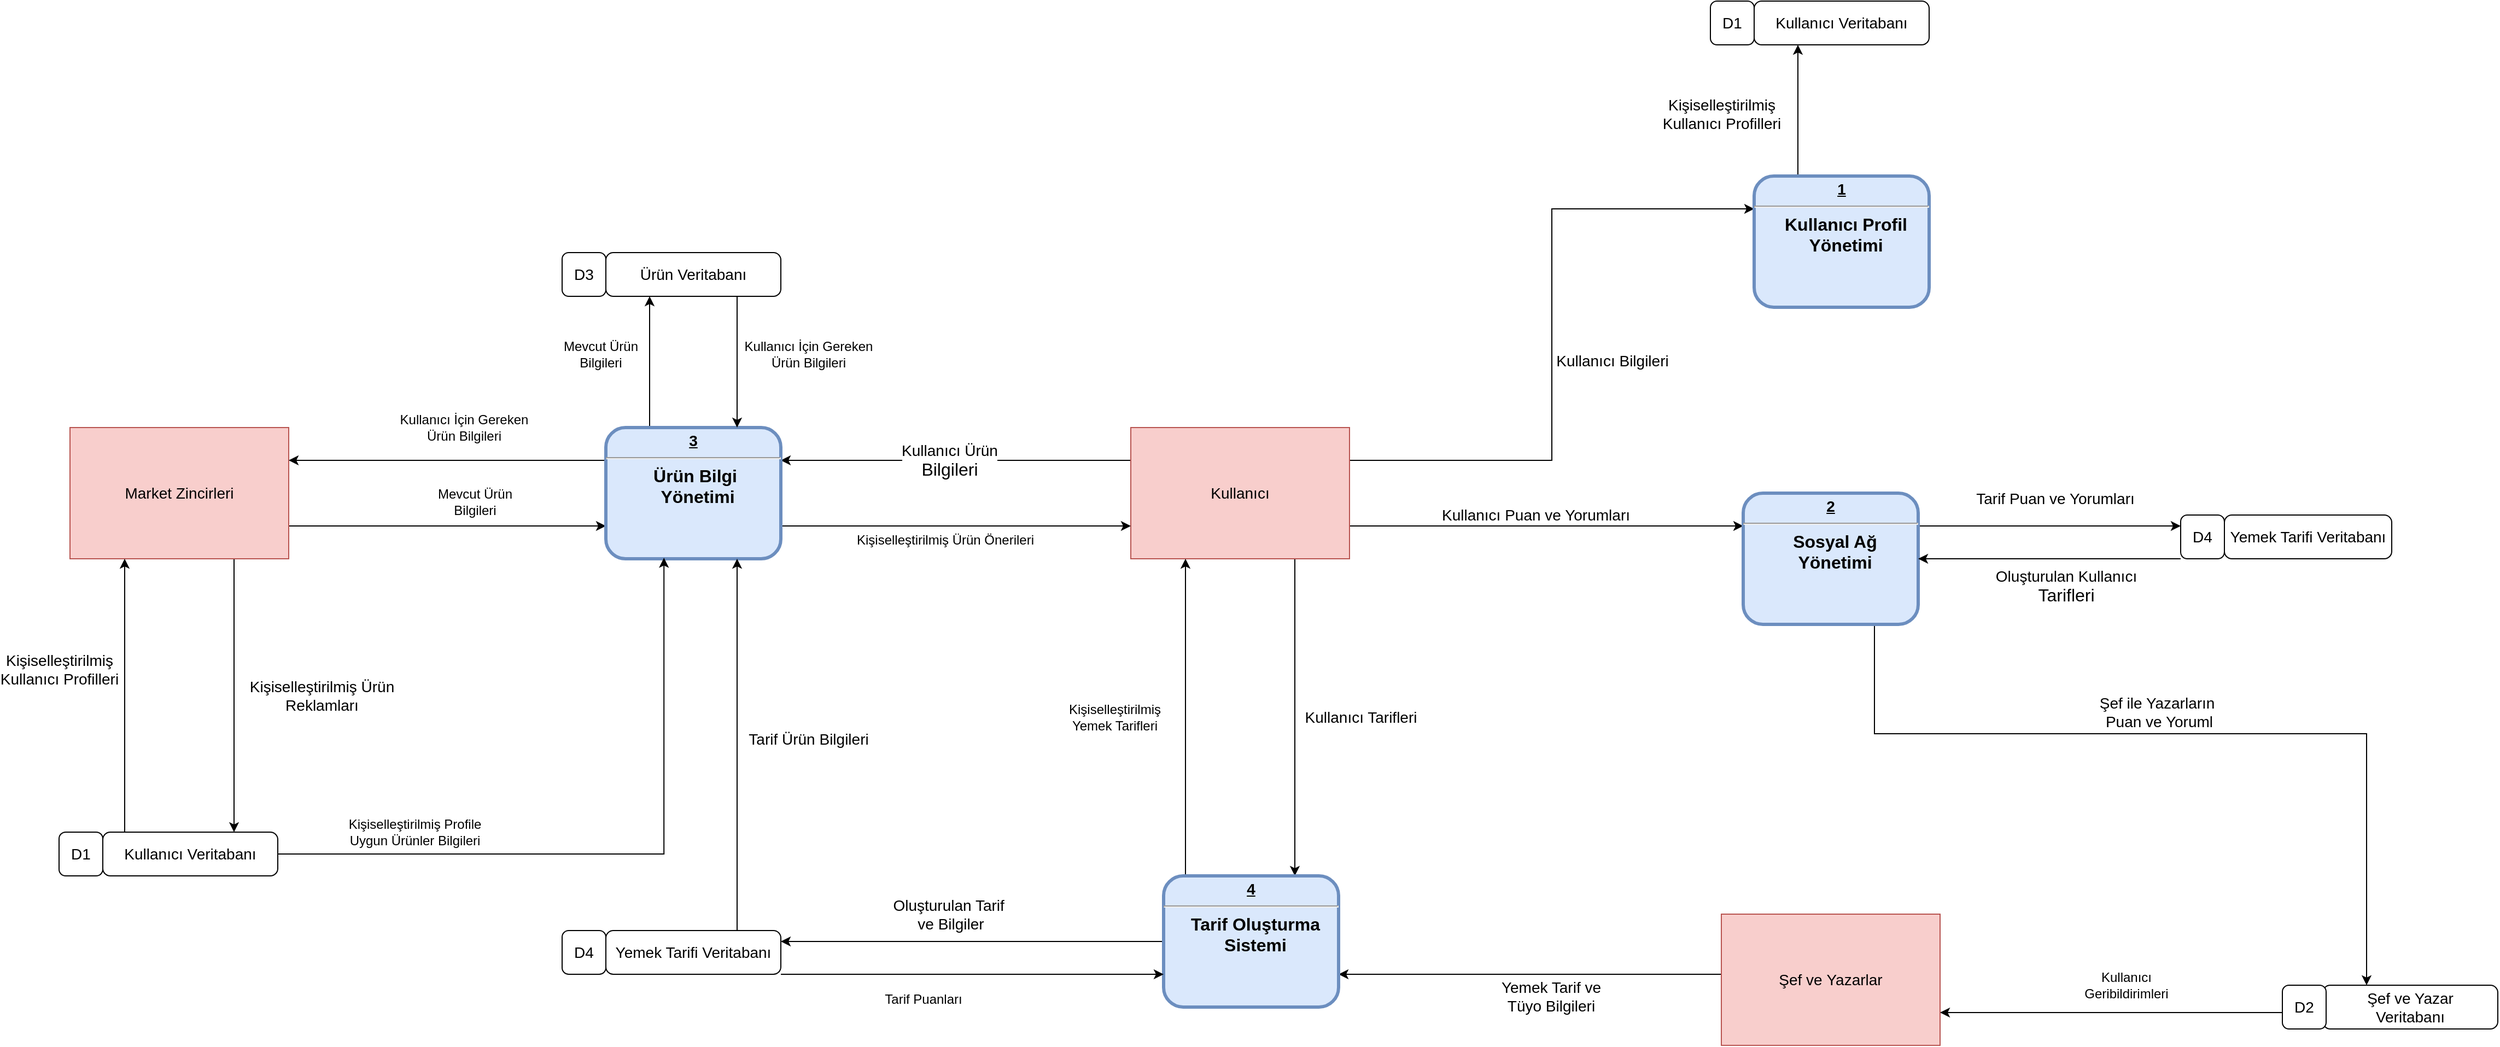 <mxfile version="24.1.0" type="device">
  <diagram name="Sayfa -1" id="8dzgKyKwZL4ntzZUNiMG">
    <mxGraphModel dx="4076" dy="1927" grid="1" gridSize="10" guides="1" tooltips="1" connect="1" arrows="1" fold="1" page="1" pageScale="1" pageWidth="827" pageHeight="1169" math="0" shadow="0">
      <root>
        <mxCell id="0" />
        <mxCell id="1" parent="0" />
        <mxCell id="xXC5auMIEub-TNPqcFPX-44" style="edgeStyle=orthogonalEdgeStyle;rounded=0;orthogonalLoop=1;jettySize=auto;html=1;exitX=1;exitY=0.25;exitDx=0;exitDy=0;entryX=0;entryY=0.25;entryDx=0;entryDy=0;fontFamily=Helvetica;fontSize=12;fontColor=default;" parent="1" source="xXC5auMIEub-TNPqcFPX-1" target="xXC5auMIEub-TNPqcFPX-7" edge="1">
          <mxGeometry relative="1" as="geometry" />
        </mxCell>
        <mxCell id="xXC5auMIEub-TNPqcFPX-45" value="&lt;font style=&quot;font-size: 14px;&quot;&gt;Kullanıcı Bilgileri&lt;/font&gt;" style="edgeLabel;html=1;align=center;verticalAlign=middle;resizable=0;points=[];rounded=1;strokeColor=default;fontFamily=Helvetica;fontSize=12;fontColor=default;fillColor=default;" parent="xXC5auMIEub-TNPqcFPX-44" vertex="1" connectable="0">
          <mxGeometry x="-0.117" y="1" relative="1" as="geometry">
            <mxPoint x="56" y="-11" as="offset" />
          </mxGeometry>
        </mxCell>
        <mxCell id="xXC5auMIEub-TNPqcFPX-47" style="edgeStyle=orthogonalEdgeStyle;rounded=0;orthogonalLoop=1;jettySize=auto;html=1;entryX=0.75;entryY=0;entryDx=0;entryDy=0;fontFamily=Helvetica;fontSize=12;fontColor=default;exitX=0.75;exitY=1;exitDx=0;exitDy=0;" parent="1" source="xXC5auMIEub-TNPqcFPX-1" target="xXC5auMIEub-TNPqcFPX-8" edge="1">
          <mxGeometry relative="1" as="geometry" />
        </mxCell>
        <mxCell id="xXC5auMIEub-TNPqcFPX-49" value="&lt;font style=&quot;font-size: 14px;&quot;&gt;Kullanıcı Tarifleri&lt;/font&gt;" style="edgeLabel;html=1;align=center;verticalAlign=middle;resizable=0;points=[];rounded=1;strokeColor=default;fontFamily=Helvetica;fontSize=12;fontColor=default;fillColor=default;" parent="xXC5auMIEub-TNPqcFPX-47" vertex="1" connectable="0">
          <mxGeometry x="-0.004" y="2" relative="1" as="geometry">
            <mxPoint x="58" as="offset" />
          </mxGeometry>
        </mxCell>
        <mxCell id="xXC5auMIEub-TNPqcFPX-54" style="edgeStyle=orthogonalEdgeStyle;rounded=0;orthogonalLoop=1;jettySize=auto;html=1;entryX=1;entryY=0.25;entryDx=0;entryDy=0;fontFamily=Helvetica;fontSize=12;fontColor=default;exitX=0;exitY=0.25;exitDx=0;exitDy=0;" parent="1" source="xXC5auMIEub-TNPqcFPX-1" target="xXC5auMIEub-TNPqcFPX-4" edge="1">
          <mxGeometry relative="1" as="geometry">
            <mxPoint x="-670" y="150" as="sourcePoint" />
            <Array as="points" />
          </mxGeometry>
        </mxCell>
        <mxCell id="xXC5auMIEub-TNPqcFPX-55" value="&lt;font style=&quot;font-size: 14px;&quot;&gt;Kullanıcı Ürün&lt;/font&gt;&lt;div&gt;&lt;font size=&quot;3&quot;&gt;Bilgileri&lt;/font&gt;&lt;/div&gt;" style="edgeLabel;html=1;align=center;verticalAlign=middle;resizable=0;points=[];rounded=1;strokeColor=default;fontFamily=Helvetica;fontSize=12;fontColor=default;fillColor=default;" parent="xXC5auMIEub-TNPqcFPX-54" vertex="1" connectable="0">
          <mxGeometry x="0.154" y="1" relative="1" as="geometry">
            <mxPoint x="18" y="-1" as="offset" />
          </mxGeometry>
        </mxCell>
        <mxCell id="xXC5auMIEub-TNPqcFPX-66" style="edgeStyle=orthogonalEdgeStyle;rounded=0;orthogonalLoop=1;jettySize=auto;html=1;exitX=1;exitY=0.75;exitDx=0;exitDy=0;fontFamily=Helvetica;fontSize=12;fontColor=default;entryX=0;entryY=0.25;entryDx=0;entryDy=0;" parent="1" source="xXC5auMIEub-TNPqcFPX-1" target="xXC5auMIEub-TNPqcFPX-5" edge="1">
          <mxGeometry relative="1" as="geometry">
            <mxPoint x="-110" y="290" as="targetPoint" />
          </mxGeometry>
        </mxCell>
        <mxCell id="xXC5auMIEub-TNPqcFPX-67" value="&lt;font style=&quot;font-size: 14px;&quot;&gt;Kullanıcı Puan ve Yorumları&lt;/font&gt;" style="edgeLabel;html=1;align=center;verticalAlign=middle;resizable=0;points=[];rounded=1;strokeColor=default;fontFamily=Helvetica;fontSize=12;fontColor=default;fillColor=default;" parent="xXC5auMIEub-TNPqcFPX-66" vertex="1" connectable="0">
          <mxGeometry x="-0.249" y="-3" relative="1" as="geometry">
            <mxPoint x="35" y="-13" as="offset" />
          </mxGeometry>
        </mxCell>
        <mxCell id="xXC5auMIEub-TNPqcFPX-68" value="" style="edgeLabel;html=1;align=center;verticalAlign=middle;resizable=0;points=[];rounded=1;strokeColor=default;fontFamily=Helvetica;fontSize=12;fontColor=default;fillColor=default;" parent="xXC5auMIEub-TNPqcFPX-66" vertex="1" connectable="0">
          <mxGeometry x="0.067" y="12" relative="1" as="geometry">
            <mxPoint as="offset" />
          </mxGeometry>
        </mxCell>
        <mxCell id="xXC5auMIEub-TNPqcFPX-1" value="&lt;font style=&quot;font-size: 14px;&quot;&gt;Kullanıcı&lt;/font&gt;" style="rounded=0;whiteSpace=wrap;html=1;fillColor=#f8cecc;strokeColor=#b85450;" parent="1" vertex="1">
          <mxGeometry x="-640" y="200" width="200" height="120" as="geometry" />
        </mxCell>
        <mxCell id="xXC5auMIEub-TNPqcFPX-48" style="edgeStyle=orthogonalEdgeStyle;rounded=0;orthogonalLoop=1;jettySize=auto;html=1;entryX=1;entryY=0.75;entryDx=0;entryDy=0;fontFamily=Helvetica;fontSize=12;fontColor=default;" parent="1" source="xXC5auMIEub-TNPqcFPX-2" target="xXC5auMIEub-TNPqcFPX-8" edge="1">
          <mxGeometry relative="1" as="geometry">
            <Array as="points">
              <mxPoint x="-190" y="700" />
              <mxPoint x="-190" y="700" />
            </Array>
          </mxGeometry>
        </mxCell>
        <mxCell id="xXC5auMIEub-TNPqcFPX-50" value="&lt;span style=&quot;font-size: 14px;&quot;&gt;Yemek Tarif ve&lt;/span&gt;&lt;div&gt;&lt;span style=&quot;font-size: 14px;&quot;&gt;Tüyo Bilgileri&lt;/span&gt;&lt;/div&gt;" style="edgeLabel;html=1;align=center;verticalAlign=middle;resizable=0;points=[];rounded=1;strokeColor=default;fontFamily=Helvetica;fontSize=12;fontColor=default;fillColor=default;" parent="xXC5auMIEub-TNPqcFPX-48" vertex="1" connectable="0">
          <mxGeometry x="-0.144" y="-2" relative="1" as="geometry">
            <mxPoint x="-6" y="22" as="offset" />
          </mxGeometry>
        </mxCell>
        <mxCell id="xXC5auMIEub-TNPqcFPX-2" value="&lt;font style=&quot;font-size: 14px;&quot;&gt;Şef ve&amp;nbsp;&lt;/font&gt;&lt;span style=&quot;font-size: 14px; background-color: initial;&quot;&gt;Yazarlar&lt;/span&gt;" style="rounded=0;whiteSpace=wrap;html=1;fillColor=#f8cecc;strokeColor=#b85450;" parent="1" vertex="1">
          <mxGeometry x="-100" y="645" width="200" height="120" as="geometry" />
        </mxCell>
        <mxCell id="xXC5auMIEub-TNPqcFPX-128" style="edgeStyle=orthogonalEdgeStyle;rounded=0;orthogonalLoop=1;jettySize=auto;html=1;exitX=0.75;exitY=1;exitDx=0;exitDy=0;entryX=0.75;entryY=0;entryDx=0;entryDy=0;fontFamily=Helvetica;fontSize=12;fontColor=default;" parent="1" source="xXC5auMIEub-TNPqcFPX-3" target="xXC5auMIEub-TNPqcFPX-126" edge="1">
          <mxGeometry relative="1" as="geometry" />
        </mxCell>
        <mxCell id="h7TCNR2tI0ml2jvYE7aG-7" style="edgeStyle=orthogonalEdgeStyle;rounded=0;orthogonalLoop=1;jettySize=auto;html=1;exitX=1;exitY=0.75;exitDx=0;exitDy=0;entryX=0;entryY=0.75;entryDx=0;entryDy=0;" edge="1" parent="1" source="xXC5auMIEub-TNPqcFPX-3" target="xXC5auMIEub-TNPqcFPX-4">
          <mxGeometry relative="1" as="geometry" />
        </mxCell>
        <mxCell id="xXC5auMIEub-TNPqcFPX-3" value="&lt;font style=&quot;font-size: 14px;&quot;&gt;Market Zincirleri&lt;/font&gt;" style="rounded=0;whiteSpace=wrap;html=1;fillColor=#f8cecc;strokeColor=#b85450;" parent="1" vertex="1">
          <mxGeometry x="-1610" y="200" width="200" height="120" as="geometry" />
        </mxCell>
        <mxCell id="xXC5auMIEub-TNPqcFPX-94" style="edgeStyle=orthogonalEdgeStyle;rounded=0;orthogonalLoop=1;jettySize=auto;html=1;exitX=0;exitY=0.25;exitDx=0;exitDy=0;entryX=1;entryY=0.25;entryDx=0;entryDy=0;fontFamily=Helvetica;fontSize=12;fontColor=default;" parent="1" source="xXC5auMIEub-TNPqcFPX-4" target="xXC5auMIEub-TNPqcFPX-3" edge="1">
          <mxGeometry relative="1" as="geometry" />
        </mxCell>
        <mxCell id="xXC5auMIEub-TNPqcFPX-135" style="edgeStyle=orthogonalEdgeStyle;rounded=0;orthogonalLoop=1;jettySize=auto;html=1;exitX=1;exitY=0.75;exitDx=0;exitDy=0;entryX=0;entryY=0.75;entryDx=0;entryDy=0;fontFamily=Helvetica;fontSize=12;fontColor=default;" parent="1" source="xXC5auMIEub-TNPqcFPX-4" target="xXC5auMIEub-TNPqcFPX-1" edge="1">
          <mxGeometry relative="1" as="geometry" />
        </mxCell>
        <mxCell id="h7TCNR2tI0ml2jvYE7aG-5" style="edgeStyle=orthogonalEdgeStyle;rounded=0;orthogonalLoop=1;jettySize=auto;html=1;exitX=0.25;exitY=0;exitDx=0;exitDy=0;entryX=0.25;entryY=1;entryDx=0;entryDy=0;" edge="1" parent="1" source="xXC5auMIEub-TNPqcFPX-4" target="xXC5auMIEub-TNPqcFPX-83">
          <mxGeometry relative="1" as="geometry" />
        </mxCell>
        <mxCell id="xXC5auMIEub-TNPqcFPX-4" value="&lt;p style=&quot;margin: 4px 0px 0px; text-decoration: underline;&quot;&gt;&lt;font style=&quot;font-size: 14px;&quot;&gt;3&lt;/font&gt;&lt;/p&gt;&lt;hr&gt;&lt;p style=&quot;margin: 0px; margin-left: 8px;&quot;&gt;&lt;font size=&quot;3&quot;&gt;Ürün Bilgi&amp;nbsp;&lt;/font&gt;&lt;/p&gt;&lt;p style=&quot;margin: 0px; margin-left: 8px;&quot;&gt;&lt;font size=&quot;3&quot;&gt;Yönetimi&lt;/font&gt;&lt;/p&gt;" style="verticalAlign=middle;align=center;overflow=fill;fontSize=12;fontFamily=Helvetica;html=1;rounded=1;fontStyle=1;strokeWidth=3;fillColor=#dae8fc;strokeColor=#6c8ebf;" parent="1" vertex="1">
          <mxGeometry x="-1120" y="200" width="160" height="120" as="geometry" />
        </mxCell>
        <mxCell id="xXC5auMIEub-TNPqcFPX-103" style="edgeStyle=orthogonalEdgeStyle;rounded=0;orthogonalLoop=1;jettySize=auto;html=1;exitX=0.75;exitY=1;exitDx=0;exitDy=0;entryX=0.25;entryY=0;entryDx=0;entryDy=0;fontFamily=Helvetica;fontSize=12;fontColor=default;" parent="1" source="xXC5auMIEub-TNPqcFPX-5" target="xXC5auMIEub-TNPqcFPX-87" edge="1">
          <mxGeometry relative="1" as="geometry">
            <Array as="points">
              <mxPoint x="40" y="480" />
              <mxPoint x="490" y="480" />
            </Array>
          </mxGeometry>
        </mxCell>
        <mxCell id="xXC5auMIEub-TNPqcFPX-108" style="edgeStyle=orthogonalEdgeStyle;rounded=0;orthogonalLoop=1;jettySize=auto;html=1;exitX=1;exitY=0.25;exitDx=0;exitDy=0;entryX=0;entryY=0.25;entryDx=0;entryDy=0;fontFamily=Helvetica;fontSize=12;fontColor=default;" parent="1" source="xXC5auMIEub-TNPqcFPX-5" target="xXC5auMIEub-TNPqcFPX-80" edge="1">
          <mxGeometry relative="1" as="geometry" />
        </mxCell>
        <mxCell id="xXC5auMIEub-TNPqcFPX-5" value="&lt;p style=&quot;margin: 0px; margin-top: 4px; text-align: center; text-decoration: underline;&quot;&gt;&lt;font style=&quot;font-size: 14px;&quot;&gt;2&lt;/font&gt;&lt;/p&gt;&lt;hr&gt;&lt;p style=&quot;margin: 0px; margin-left: 8px;&quot;&gt;&lt;font size=&quot;3&quot;&gt;Sosyal Ağ&lt;/font&gt;&lt;/p&gt;&lt;p style=&quot;margin: 0px; margin-left: 8px;&quot;&gt;&lt;font size=&quot;3&quot;&gt;Yönetimi&lt;/font&gt;&lt;/p&gt;" style="verticalAlign=middle;align=center;overflow=fill;fontSize=12;fontFamily=Helvetica;html=1;rounded=1;fontStyle=1;strokeWidth=3;fillColor=#dae8fc;strokeColor=#6c8ebf;" parent="1" vertex="1">
          <mxGeometry x="-80" y="260" width="160" height="120" as="geometry" />
        </mxCell>
        <mxCell id="xXC5auMIEub-TNPqcFPX-69" style="edgeStyle=orthogonalEdgeStyle;rounded=0;orthogonalLoop=1;jettySize=auto;html=1;exitX=0.25;exitY=0;exitDx=0;exitDy=0;entryX=0.25;entryY=1;entryDx=0;entryDy=0;fontFamily=Helvetica;fontSize=12;fontColor=default;" parent="1" source="xXC5auMIEub-TNPqcFPX-7" target="xXC5auMIEub-TNPqcFPX-42" edge="1">
          <mxGeometry relative="1" as="geometry" />
        </mxCell>
        <mxCell id="xXC5auMIEub-TNPqcFPX-71" value="&lt;span style=&quot;font-size: 14px;&quot;&gt;Kişiselleştirilmiş&lt;/span&gt;&lt;div&gt;&lt;span style=&quot;font-size: 14px;&quot;&gt;Kullanıcı Profilleri&lt;/span&gt;&lt;/div&gt;" style="edgeLabel;html=1;align=center;verticalAlign=middle;resizable=0;points=[];rounded=1;strokeColor=default;fontFamily=Helvetica;fontSize=12;fontColor=default;fillColor=default;" parent="xXC5auMIEub-TNPqcFPX-69" vertex="1" connectable="0">
          <mxGeometry x="0.149" y="1" relative="1" as="geometry">
            <mxPoint x="-69" y="12" as="offset" />
          </mxGeometry>
        </mxCell>
        <mxCell id="xXC5auMIEub-TNPqcFPX-7" value="&lt;p style=&quot;margin: 4px 0px 0px; text-decoration: underline;&quot;&gt;&lt;strong&gt;&lt;font style=&quot;font-size: 14px;&quot;&gt;1&lt;/font&gt;&lt;/strong&gt;&lt;/p&gt;&lt;hr&gt;&lt;p style=&quot;margin: 0px; margin-left: 8px;&quot;&gt;&lt;font size=&quot;3&quot;&gt;Kullanıcı Profil&lt;/font&gt;&lt;/p&gt;&lt;p style=&quot;margin: 0px; margin-left: 8px;&quot;&gt;&lt;font size=&quot;3&quot;&gt;Yönetimi&lt;/font&gt;&lt;/p&gt;" style="verticalAlign=middle;align=center;overflow=fill;fontSize=12;fontFamily=Helvetica;html=1;rounded=1;fontStyle=1;strokeWidth=3;fillColor=#dae8fc;strokeColor=#6c8ebf;" parent="1" vertex="1">
          <mxGeometry x="-70" y="-30" width="160" height="120" as="geometry" />
        </mxCell>
        <mxCell id="xXC5auMIEub-TNPqcFPX-102" style="edgeStyle=orthogonalEdgeStyle;rounded=0;orthogonalLoop=1;jettySize=auto;html=1;exitX=0;exitY=0.5;exitDx=0;exitDy=0;fontFamily=Helvetica;fontSize=12;fontColor=default;entryX=1;entryY=0.25;entryDx=0;entryDy=0;" parent="1" source="xXC5auMIEub-TNPqcFPX-8" target="xXC5auMIEub-TNPqcFPX-51" edge="1">
          <mxGeometry relative="1" as="geometry">
            <mxPoint x="-1000" y="699.714" as="targetPoint" />
          </mxGeometry>
        </mxCell>
        <mxCell id="xXC5auMIEub-TNPqcFPX-120" style="edgeStyle=orthogonalEdgeStyle;rounded=0;orthogonalLoop=1;jettySize=auto;html=1;exitX=0.25;exitY=0;exitDx=0;exitDy=0;fontFamily=Helvetica;fontSize=12;fontColor=default;entryX=0.25;entryY=1;entryDx=0;entryDy=0;" parent="1" source="xXC5auMIEub-TNPqcFPX-8" target="xXC5auMIEub-TNPqcFPX-1" edge="1">
          <mxGeometry relative="1" as="geometry">
            <mxPoint x="-550.0" y="420" as="targetPoint" />
            <Array as="points">
              <mxPoint x="-590" y="610" />
            </Array>
          </mxGeometry>
        </mxCell>
        <mxCell id="xXC5auMIEub-TNPqcFPX-8" value="&lt;p style=&quot;margin: 0px; margin-top: 4px; text-align: center; text-decoration: underline;&quot;&gt;&lt;font style=&quot;font-size: 14px;&quot;&gt;4&lt;/font&gt;&lt;/p&gt;&lt;hr&gt;&lt;p style=&quot;margin: 0px; margin-left: 8px;&quot;&gt;&lt;font size=&quot;3&quot;&gt;Tarif Oluşturma&lt;/font&gt;&lt;/p&gt;&lt;p style=&quot;margin: 0px; margin-left: 8px;&quot;&gt;&lt;font size=&quot;3&quot;&gt;Sistemi&lt;/font&gt;&lt;/p&gt;" style="verticalAlign=middle;align=center;overflow=fill;fontSize=12;fontFamily=Helvetica;html=1;rounded=1;fontStyle=1;strokeWidth=3;fillColor=#dae8fc;strokeColor=#6c8ebf;" parent="1" vertex="1">
          <mxGeometry x="-610" y="610" width="160" height="120" as="geometry" />
        </mxCell>
        <mxCell id="xXC5auMIEub-TNPqcFPX-42" value="&lt;font style=&quot;font-size: 14px;&quot;&gt;Kullanıcı Veritabanı&lt;/font&gt;" style="rounded=1;whiteSpace=wrap;html=1;strokeColor=default;align=center;verticalAlign=middle;fontFamily=Helvetica;fontSize=12;fontColor=default;fillColor=default;arcSize=17;" parent="1" vertex="1">
          <mxGeometry x="-70" y="-190" width="160" height="40" as="geometry" />
        </mxCell>
        <mxCell id="xXC5auMIEub-TNPqcFPX-43" value="&lt;font style=&quot;font-size: 14px;&quot;&gt;D1&lt;/font&gt;" style="rounded=1;whiteSpace=wrap;html=1;strokeColor=default;align=center;verticalAlign=middle;fontFamily=Helvetica;fontSize=12;fontColor=default;fillColor=default;" parent="1" vertex="1">
          <mxGeometry x="-110" y="-190" width="40" height="40" as="geometry" />
        </mxCell>
        <mxCell id="xXC5auMIEub-TNPqcFPX-112" style="edgeStyle=orthogonalEdgeStyle;rounded=0;orthogonalLoop=1;jettySize=auto;html=1;exitX=0.75;exitY=0;exitDx=0;exitDy=0;entryX=0.75;entryY=1;entryDx=0;entryDy=0;fontFamily=Helvetica;fontSize=12;fontColor=default;" parent="1" source="xXC5auMIEub-TNPqcFPX-51" target="xXC5auMIEub-TNPqcFPX-4" edge="1">
          <mxGeometry relative="1" as="geometry" />
        </mxCell>
        <mxCell id="xXC5auMIEub-TNPqcFPX-117" style="edgeStyle=orthogonalEdgeStyle;rounded=0;orthogonalLoop=1;jettySize=auto;html=1;exitX=1;exitY=1;exitDx=0;exitDy=0;entryX=0;entryY=0.75;entryDx=0;entryDy=0;fontFamily=Helvetica;fontSize=12;fontColor=default;" parent="1" source="xXC5auMIEub-TNPqcFPX-51" target="xXC5auMIEub-TNPqcFPX-8" edge="1">
          <mxGeometry relative="1" as="geometry">
            <Array as="points">
              <mxPoint x="-860" y="700" />
              <mxPoint x="-860" y="700" />
            </Array>
          </mxGeometry>
        </mxCell>
        <mxCell id="xXC5auMIEub-TNPqcFPX-51" value="&lt;font style=&quot;font-size: 14px;&quot;&gt;Yemek Tarifi Veritabanı&lt;/font&gt;" style="rounded=1;whiteSpace=wrap;html=1;strokeColor=default;align=center;verticalAlign=middle;fontFamily=Helvetica;fontSize=12;fontColor=default;fillColor=default;arcSize=17;" parent="1" vertex="1">
          <mxGeometry x="-1120" y="660" width="160" height="40" as="geometry" />
        </mxCell>
        <mxCell id="xXC5auMIEub-TNPqcFPX-52" value="&lt;font style=&quot;font-size: 14px;&quot;&gt;D4&lt;/font&gt;" style="rounded=1;whiteSpace=wrap;html=1;strokeColor=default;align=center;verticalAlign=middle;fontFamily=Helvetica;fontSize=12;fontColor=default;fillColor=default;" parent="1" vertex="1">
          <mxGeometry x="-1160" y="660" width="40" height="40" as="geometry" />
        </mxCell>
        <mxCell id="xXC5auMIEub-TNPqcFPX-79" value="&lt;font style=&quot;font-size: 14px;&quot;&gt;Yemek Tarifi Veritabanı&lt;/font&gt;" style="rounded=1;whiteSpace=wrap;html=1;strokeColor=default;align=center;verticalAlign=middle;fontFamily=Helvetica;fontSize=12;fontColor=default;fillColor=default;arcSize=17;" parent="1" vertex="1">
          <mxGeometry x="360" y="280" width="153" height="40" as="geometry" />
        </mxCell>
        <mxCell id="xXC5auMIEub-TNPqcFPX-123" style="edgeStyle=orthogonalEdgeStyle;rounded=0;orthogonalLoop=1;jettySize=auto;html=1;exitX=0;exitY=1;exitDx=0;exitDy=0;entryX=1;entryY=0.5;entryDx=0;entryDy=0;fontFamily=Helvetica;fontSize=12;fontColor=default;" parent="1" source="xXC5auMIEub-TNPqcFPX-80" target="xXC5auMIEub-TNPqcFPX-5" edge="1">
          <mxGeometry relative="1" as="geometry">
            <Array as="points">
              <mxPoint x="260" y="320" />
              <mxPoint x="260" y="320" />
            </Array>
          </mxGeometry>
        </mxCell>
        <mxCell id="xXC5auMIEub-TNPqcFPX-80" value="&lt;font style=&quot;font-size: 14px;&quot;&gt;D4&lt;/font&gt;" style="rounded=1;whiteSpace=wrap;html=1;strokeColor=default;align=center;verticalAlign=middle;fontFamily=Helvetica;fontSize=12;fontColor=default;fillColor=default;" parent="1" vertex="1">
          <mxGeometry x="320" y="280" width="40" height="40" as="geometry" />
        </mxCell>
        <mxCell id="h7TCNR2tI0ml2jvYE7aG-6" style="edgeStyle=orthogonalEdgeStyle;rounded=0;orthogonalLoop=1;jettySize=auto;html=1;exitX=0.75;exitY=1;exitDx=0;exitDy=0;entryX=0.75;entryY=0;entryDx=0;entryDy=0;" edge="1" parent="1" source="xXC5auMIEub-TNPqcFPX-83" target="xXC5auMIEub-TNPqcFPX-4">
          <mxGeometry relative="1" as="geometry" />
        </mxCell>
        <mxCell id="xXC5auMIEub-TNPqcFPX-83" value="&lt;font style=&quot;font-size: 14px;&quot;&gt;Ürün Veritabanı&lt;/font&gt;" style="rounded=1;whiteSpace=wrap;html=1;strokeColor=default;align=center;verticalAlign=middle;fontFamily=Helvetica;fontSize=12;fontColor=default;fillColor=default;arcSize=17;" parent="1" vertex="1">
          <mxGeometry x="-1120" y="40" width="160" height="40" as="geometry" />
        </mxCell>
        <mxCell id="xXC5auMIEub-TNPqcFPX-84" value="&lt;font style=&quot;font-size: 14px;&quot;&gt;D3&lt;/font&gt;" style="rounded=1;whiteSpace=wrap;html=1;strokeColor=default;align=center;verticalAlign=middle;fontFamily=Helvetica;fontSize=12;fontColor=default;fillColor=default;" parent="1" vertex="1">
          <mxGeometry x="-1160" y="40" width="40" height="40" as="geometry" />
        </mxCell>
        <mxCell id="xXC5auMIEub-TNPqcFPX-85" value="&lt;span style=&quot;font-size: 14px;&quot;&gt;Oluşturulan Tarif&amp;nbsp;&lt;/span&gt;&lt;div&gt;&lt;span style=&quot;font-size: 14px;&quot;&gt;ve Bilgiler&lt;/span&gt;&lt;/div&gt;" style="text;html=1;align=center;verticalAlign=middle;resizable=0;points=[];autosize=1;strokeColor=none;fillColor=none;fontFamily=Helvetica;fontSize=12;fontColor=default;" parent="1" vertex="1">
          <mxGeometry x="-870" y="620" width="130" height="50" as="geometry" />
        </mxCell>
        <mxCell id="xXC5auMIEub-TNPqcFPX-87" value="&lt;font style=&quot;font-size: 14px;&quot;&gt;Şef ve Yazar&lt;/font&gt;&lt;div&gt;&lt;font style=&quot;font-size: 14px;&quot;&gt;Veritabanı&lt;/font&gt;&lt;/div&gt;" style="rounded=1;whiteSpace=wrap;html=1;strokeColor=default;align=center;verticalAlign=middle;fontFamily=Helvetica;fontSize=12;fontColor=default;fillColor=default;arcSize=17;" parent="1" vertex="1">
          <mxGeometry x="450" y="710" width="160" height="40" as="geometry" />
        </mxCell>
        <mxCell id="xXC5auMIEub-TNPqcFPX-106" style="edgeStyle=orthogonalEdgeStyle;rounded=0;orthogonalLoop=1;jettySize=auto;html=1;exitX=0;exitY=0.5;exitDx=0;exitDy=0;entryX=1;entryY=0.75;entryDx=0;entryDy=0;fontFamily=Helvetica;fontSize=12;fontColor=default;" parent="1" source="xXC5auMIEub-TNPqcFPX-88" target="xXC5auMIEub-TNPqcFPX-2" edge="1">
          <mxGeometry relative="1" as="geometry">
            <Array as="points">
              <mxPoint x="413" y="735" />
            </Array>
          </mxGeometry>
        </mxCell>
        <mxCell id="xXC5auMIEub-TNPqcFPX-88" value="&lt;font style=&quot;font-size: 14px;&quot;&gt;D2&lt;/font&gt;" style="rounded=1;whiteSpace=wrap;html=1;strokeColor=default;align=center;verticalAlign=middle;fontFamily=Helvetica;fontSize=12;fontColor=default;fillColor=default;" parent="1" vertex="1">
          <mxGeometry x="413" y="710" width="40" height="40" as="geometry" />
        </mxCell>
        <mxCell id="xXC5auMIEub-TNPqcFPX-95" value="Kullanıcı İçin Gereken&lt;div&gt;Ürün Bilgileri&lt;/div&gt;" style="text;html=1;align=center;verticalAlign=middle;resizable=0;points=[];autosize=1;strokeColor=none;fillColor=none;fontFamily=Helvetica;fontSize=12;fontColor=default;" parent="1" vertex="1">
          <mxGeometry x="-1320" y="180" width="140" height="40" as="geometry" />
        </mxCell>
        <mxCell id="xXC5auMIEub-TNPqcFPX-107" value="&lt;span style=&quot;font-size: 14px;&quot;&gt;Şef ile Yazarların&amp;nbsp;&lt;/span&gt;&lt;div&gt;&lt;span style=&quot;font-size: 14px;&quot;&gt;Puan ve Yoruml&lt;/span&gt;&lt;/div&gt;" style="text;html=1;align=center;verticalAlign=middle;resizable=0;points=[];autosize=1;strokeColor=none;fillColor=none;fontFamily=Helvetica;fontSize=12;fontColor=default;" parent="1" vertex="1">
          <mxGeometry x="235" y="435" width="130" height="50" as="geometry" />
        </mxCell>
        <mxCell id="xXC5auMIEub-TNPqcFPX-109" value="&lt;font style=&quot;font-size: 14px;&quot;&gt;Tarif Puan ve Yorumları&lt;/font&gt;" style="text;html=1;align=center;verticalAlign=middle;resizable=0;points=[];autosize=1;strokeColor=none;fillColor=none;fontFamily=Helvetica;fontSize=12;fontColor=default;" parent="1" vertex="1">
          <mxGeometry x="120" y="250" width="170" height="30" as="geometry" />
        </mxCell>
        <mxCell id="xXC5auMIEub-TNPqcFPX-113" value="&lt;font style=&quot;font-size: 14px;&quot;&gt;Tarif Ürün Bilgileri&lt;/font&gt;" style="text;html=1;align=center;verticalAlign=middle;resizable=0;points=[];autosize=1;strokeColor=none;fillColor=none;fontFamily=Helvetica;fontSize=12;fontColor=default;" parent="1" vertex="1">
          <mxGeometry x="-1000" y="470" width="130" height="30" as="geometry" />
        </mxCell>
        <mxCell id="xXC5auMIEub-TNPqcFPX-115" value="Kullanıcı&lt;div&gt;Geribildirimleri&lt;/div&gt;" style="text;html=1;align=center;verticalAlign=middle;resizable=0;points=[];autosize=1;strokeColor=none;fillColor=none;fontFamily=Helvetica;fontSize=12;fontColor=default;" parent="1" vertex="1">
          <mxGeometry x="220" y="690" width="100" height="40" as="geometry" />
        </mxCell>
        <mxCell id="xXC5auMIEub-TNPqcFPX-119" value="Tarif Puanları" style="text;html=1;align=center;verticalAlign=middle;resizable=0;points=[];autosize=1;strokeColor=none;fillColor=none;fontFamily=Helvetica;fontSize=12;fontColor=default;" parent="1" vertex="1">
          <mxGeometry x="-875" y="708" width="90" height="30" as="geometry" />
        </mxCell>
        <mxCell id="xXC5auMIEub-TNPqcFPX-121" value="Kişiselleştirilmiş&lt;div&gt;Yemek Tarifleri&lt;/div&gt;" style="text;html=1;align=center;verticalAlign=middle;resizable=0;points=[];autosize=1;strokeColor=none;fillColor=none;fontFamily=Helvetica;fontSize=12;fontColor=default;" parent="1" vertex="1">
          <mxGeometry x="-710" y="445" width="110" height="40" as="geometry" />
        </mxCell>
        <mxCell id="xXC5auMIEub-TNPqcFPX-124" value="&lt;font style=&quot;font-size: 14px;&quot;&gt;Oluşturulan Kullanıcı&lt;/font&gt;&lt;div&gt;&lt;font size=&quot;3&quot;&gt;Tarifleri&lt;/font&gt;&lt;/div&gt;" style="text;html=1;align=center;verticalAlign=middle;resizable=0;points=[];autosize=1;strokeColor=none;fillColor=none;fontFamily=Helvetica;fontSize=12;fontColor=default;" parent="1" vertex="1">
          <mxGeometry x="140" y="320" width="150" height="50" as="geometry" />
        </mxCell>
        <mxCell id="xXC5auMIEub-TNPqcFPX-125" value="&lt;span style=&quot;font-size: 14px;&quot;&gt;Kişiselleştirilmiş Ürün&lt;/span&gt;&lt;div&gt;&lt;span style=&quot;font-size: 14px;&quot;&gt;Reklamları&lt;/span&gt;&lt;/div&gt;" style="text;html=1;align=center;verticalAlign=middle;resizable=0;points=[];autosize=1;strokeColor=none;fillColor=none;fontFamily=Helvetica;fontSize=12;fontColor=default;" parent="1" vertex="1">
          <mxGeometry x="-1460" y="420" width="160" height="50" as="geometry" />
        </mxCell>
        <mxCell id="xXC5auMIEub-TNPqcFPX-129" style="edgeStyle=orthogonalEdgeStyle;rounded=0;orthogonalLoop=1;jettySize=auto;html=1;exitX=0.25;exitY=0;exitDx=0;exitDy=0;entryX=0.25;entryY=1;entryDx=0;entryDy=0;fontFamily=Helvetica;fontSize=12;fontColor=default;" parent="1" source="xXC5auMIEub-TNPqcFPX-126" target="xXC5auMIEub-TNPqcFPX-3" edge="1">
          <mxGeometry relative="1" as="geometry">
            <Array as="points">
              <mxPoint x="-1560" y="570" />
            </Array>
          </mxGeometry>
        </mxCell>
        <mxCell id="xXC5auMIEub-TNPqcFPX-130" value="&lt;span style=&quot;font-size: 14px;&quot;&gt;Kişiselleştirilmiş&lt;/span&gt;&lt;div&gt;&lt;span style=&quot;font-size: 14px;&quot;&gt;Kullanıcı Profilleri&lt;/span&gt;&lt;/div&gt;" style="edgeLabel;html=1;align=center;verticalAlign=middle;resizable=0;points=[];rounded=1;strokeColor=default;fontFamily=Helvetica;fontSize=12;fontColor=default;fillColor=default;" parent="xXC5auMIEub-TNPqcFPX-129" vertex="1" connectable="0">
          <mxGeometry x="0.069" y="-4" relative="1" as="geometry">
            <mxPoint x="-64" y="-25" as="offset" />
          </mxGeometry>
        </mxCell>
        <mxCell id="xXC5auMIEub-TNPqcFPX-132" value="" style="edgeLabel;html=1;align=center;verticalAlign=middle;resizable=0;points=[];rounded=1;strokeColor=default;fontFamily=Helvetica;fontSize=12;fontColor=default;fillColor=default;" parent="xXC5auMIEub-TNPqcFPX-129" vertex="1" connectable="0">
          <mxGeometry x="0.047" y="-13" relative="1" as="geometry">
            <mxPoint as="offset" />
          </mxGeometry>
        </mxCell>
        <mxCell id="xXC5auMIEub-TNPqcFPX-126" value="&lt;font style=&quot;font-size: 14px;&quot;&gt;Kullanıcı Veritabanı&lt;/font&gt;" style="rounded=1;whiteSpace=wrap;html=1;strokeColor=default;align=center;verticalAlign=middle;fontFamily=Helvetica;fontSize=12;fontColor=default;fillColor=default;arcSize=17;" parent="1" vertex="1">
          <mxGeometry x="-1580" y="570" width="160" height="40" as="geometry" />
        </mxCell>
        <mxCell id="xXC5auMIEub-TNPqcFPX-127" value="&lt;font style=&quot;font-size: 14px;&quot;&gt;D1&lt;/font&gt;" style="rounded=1;whiteSpace=wrap;html=1;strokeColor=default;align=center;verticalAlign=middle;fontFamily=Helvetica;fontSize=12;fontColor=default;fillColor=default;" parent="1" vertex="1">
          <mxGeometry x="-1620" y="570" width="40" height="40" as="geometry" />
        </mxCell>
        <mxCell id="xXC5auMIEub-TNPqcFPX-133" style="edgeStyle=orthogonalEdgeStyle;rounded=0;orthogonalLoop=1;jettySize=auto;html=1;exitX=1;exitY=0.5;exitDx=0;exitDy=0;entryX=0.332;entryY=0.993;entryDx=0;entryDy=0;entryPerimeter=0;fontFamily=Helvetica;fontSize=12;fontColor=default;" parent="1" source="xXC5auMIEub-TNPqcFPX-126" target="xXC5auMIEub-TNPqcFPX-4" edge="1">
          <mxGeometry relative="1" as="geometry" />
        </mxCell>
        <mxCell id="xXC5auMIEub-TNPqcFPX-134" value="Kişiselleştirilmiş Profile&lt;div&gt;Uygun Ürünler Bilgileri&lt;/div&gt;" style="text;html=1;align=center;verticalAlign=middle;resizable=0;points=[];autosize=1;strokeColor=none;fillColor=none;fontFamily=Helvetica;fontSize=12;fontColor=default;" parent="1" vertex="1">
          <mxGeometry x="-1365" y="550" width="140" height="40" as="geometry" />
        </mxCell>
        <mxCell id="xXC5auMIEub-TNPqcFPX-136" value="Kişiselleştirilmiş Ürün Önerileri" style="text;html=1;align=center;verticalAlign=middle;resizable=0;points=[];autosize=1;strokeColor=none;fillColor=none;fontFamily=Helvetica;fontSize=12;fontColor=default;" parent="1" vertex="1">
          <mxGeometry x="-905" y="288" width="190" height="30" as="geometry" />
        </mxCell>
        <mxCell id="h7TCNR2tI0ml2jvYE7aG-8" value="Mevcut Ürün&lt;div&gt;Bilgileri&lt;/div&gt;" style="text;html=1;align=center;verticalAlign=middle;resizable=0;points=[];autosize=1;strokeColor=none;fillColor=none;" vertex="1" parent="1">
          <mxGeometry x="-1285" y="248" width="90" height="40" as="geometry" />
        </mxCell>
        <mxCell id="h7TCNR2tI0ml2jvYE7aG-10" value="Mevcut Ürün&lt;div&gt;Bilgileri&lt;/div&gt;" style="text;html=1;align=center;verticalAlign=middle;resizable=0;points=[];autosize=1;strokeColor=none;fillColor=none;" vertex="1" parent="1">
          <mxGeometry x="-1170" y="113" width="90" height="40" as="geometry" />
        </mxCell>
        <mxCell id="h7TCNR2tI0ml2jvYE7aG-11" value="Kullanıcı İçin Gereken&lt;div&gt;Ürün Bilgileri&lt;/div&gt;" style="text;html=1;align=center;verticalAlign=middle;resizable=0;points=[];autosize=1;strokeColor=none;fillColor=none;" vertex="1" parent="1">
          <mxGeometry x="-1005" y="113" width="140" height="40" as="geometry" />
        </mxCell>
      </root>
    </mxGraphModel>
  </diagram>
</mxfile>
